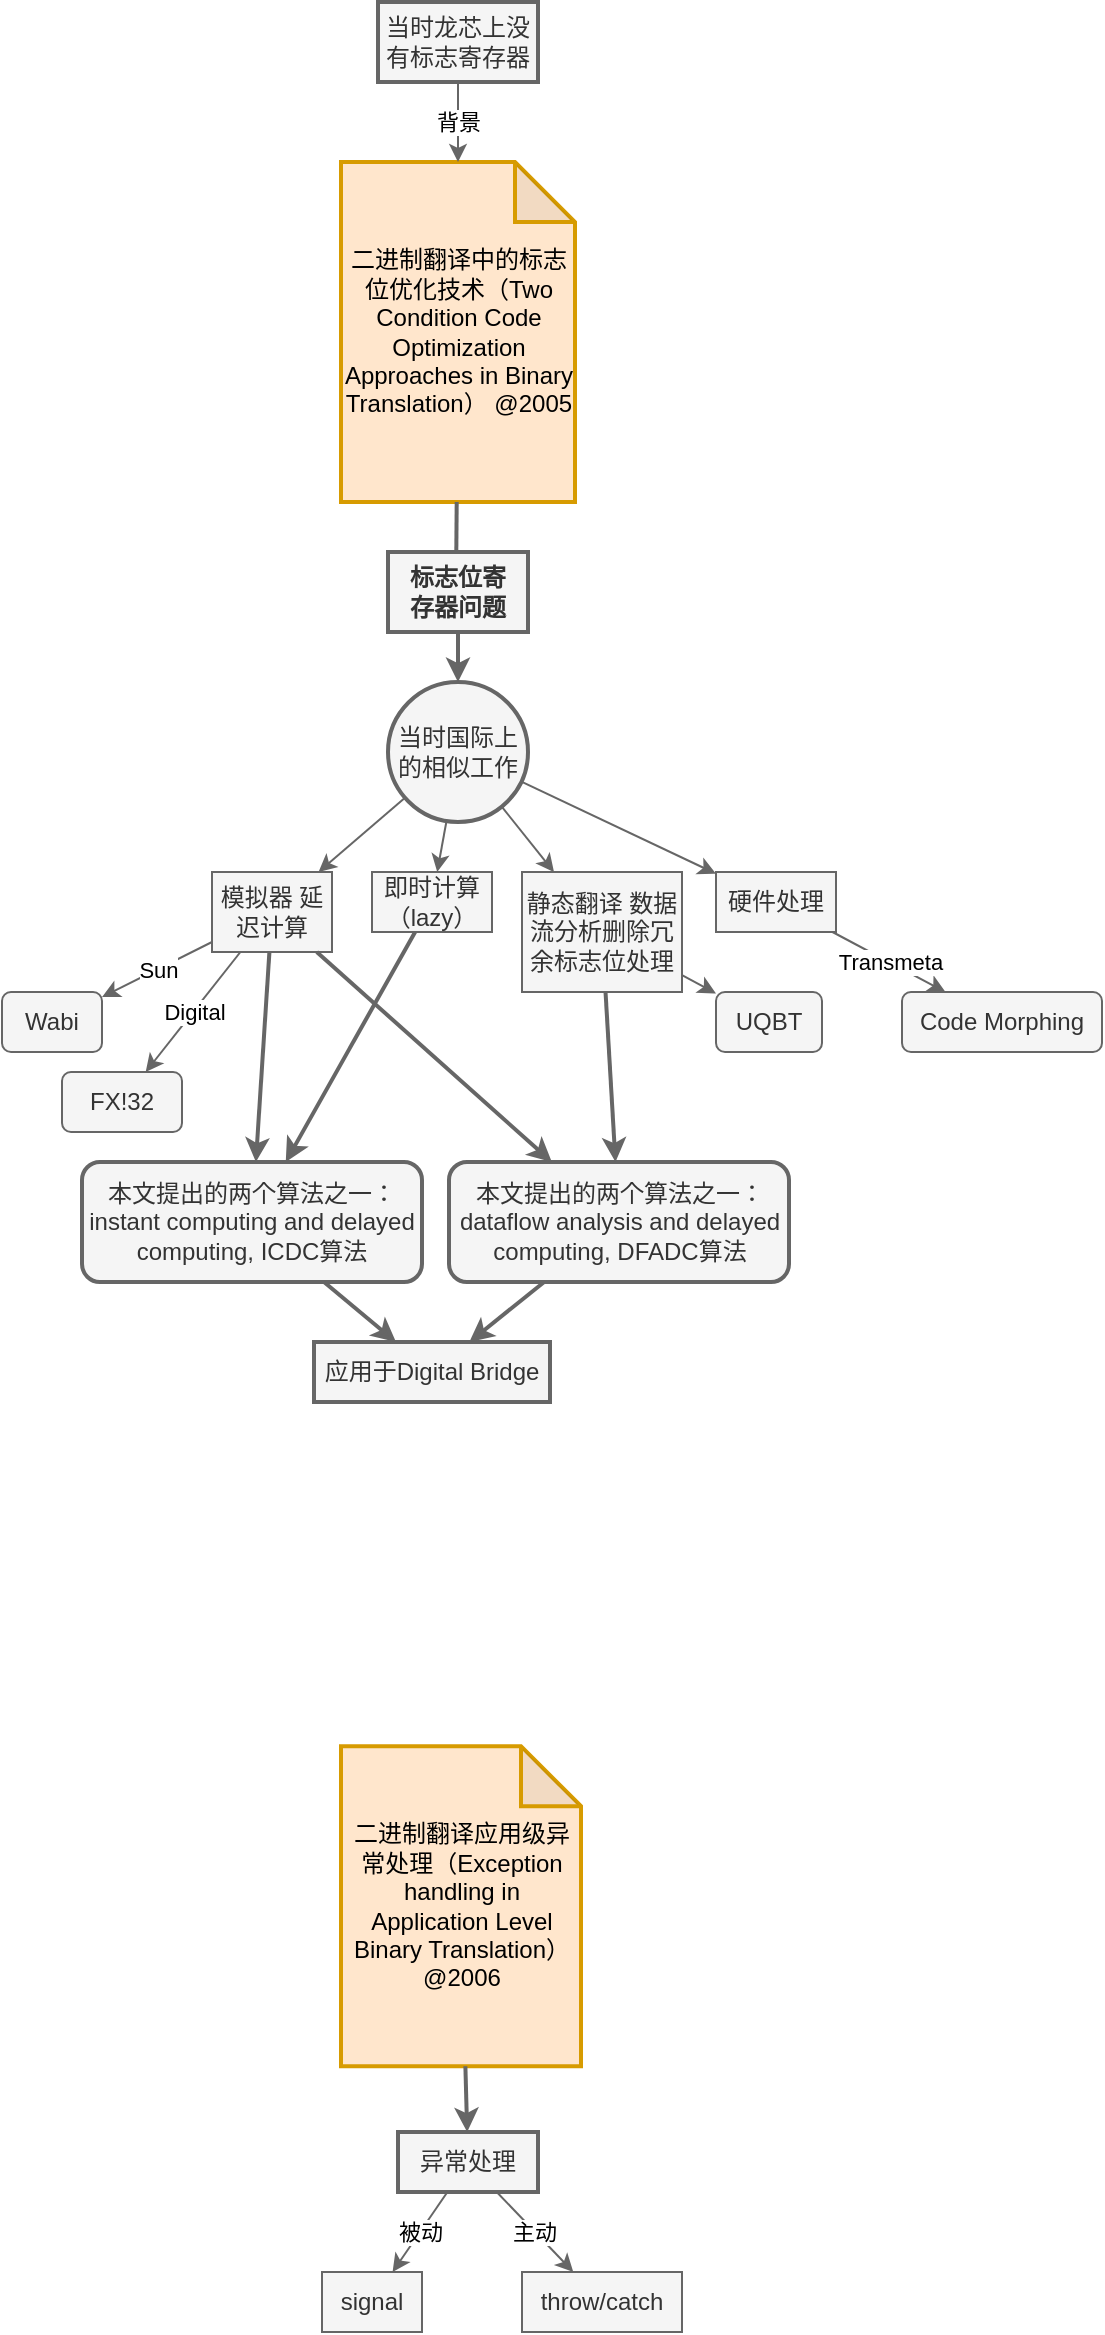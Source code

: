 <mxfile version="10.8.0" type="device"><diagram id="UtzprokI-0o660uVa7Cz" name="Page-1"><mxGraphModel dx="634" dy="1574" grid="1" gridSize="10" guides="1" tooltips="1" connect="1" arrows="1" fold="1" page="1" pageScale="1" pageWidth="827" pageHeight="1169" math="0" shadow="0"><root><mxCell id="0"/><mxCell id="1" parent="0"/><mxCell id="THvIhKgDU1ouRfP-oqbk-1" value="二进制翻译中的标志位优化技术（Two Condition Code Optimization Approaches in Binary Translation） @2005&lt;br&gt;" style="shape=note;whiteSpace=wrap;html=1;backgroundOutline=1;darkOpacity=0.05;fillColor=#ffe6cc;strokeColor=#d79b00;strokeWidth=2;" parent="1" vertex="1"><mxGeometry x="319.5" y="45" width="117" height="170" as="geometry"/></mxCell><mxCell id="THvIhKgDU1ouRfP-oqbk-2" value="当时龙芯上没有标志寄存器" style="rounded=0;whiteSpace=wrap;html=1;strokeWidth=2;fillColor=#f5f5f5;strokeColor=#666666;fontColor=#333333;" parent="1" vertex="1"><mxGeometry x="338" y="-35" width="80" height="40" as="geometry"/></mxCell><mxCell id="THvIhKgDU1ouRfP-oqbk-3" value="背景" style="endArrow=classic;html=1;fillColor=#f5f5f5;strokeColor=#666666;" parent="1" source="THvIhKgDU1ouRfP-oqbk-2" target="THvIhKgDU1ouRfP-oqbk-1" edge="1"><mxGeometry width="50" height="50" relative="1" as="geometry"><mxPoint x="480" y="125" as="sourcePoint"/><mxPoint x="530" y="75" as="targetPoint"/></mxGeometry></mxCell><mxCell id="THvIhKgDU1ouRfP-oqbk-4" value="当时国际上的相似工作" style="ellipse;whiteSpace=wrap;html=1;aspect=fixed;strokeWidth=2;fillColor=#f5f5f5;strokeColor=#666666;fontColor=#333333;" parent="1" vertex="1"><mxGeometry x="343" y="305" width="70" height="70" as="geometry"/></mxCell><mxCell id="THvIhKgDU1ouRfP-oqbk-5" value="" style="endArrow=classic;html=1;strokeWidth=2;fillColor=#f5f5f5;strokeColor=#666666;" parent="1" source="THvIhKgDU1ouRfP-oqbk-1" edge="1"><mxGeometry width="50" height="50" relative="1" as="geometry"><mxPoint x="430" y="340" as="sourcePoint"/><mxPoint x="377" y="260" as="targetPoint"/></mxGeometry></mxCell><mxCell id="THvIhKgDU1ouRfP-oqbk-6" value="FX!32" style="rounded=1;whiteSpace=wrap;html=1;strokeWidth=1;fillColor=#f5f5f5;strokeColor=#666666;fontColor=#333333;" parent="1" vertex="1"><mxGeometry x="180" y="500" width="60" height="30" as="geometry"/></mxCell><mxCell id="THvIhKgDU1ouRfP-oqbk-7" value="Wabi" style="rounded=1;whiteSpace=wrap;html=1;strokeWidth=1;fillColor=#f5f5f5;strokeColor=#666666;fontColor=#333333;" parent="1" vertex="1"><mxGeometry x="150" y="460" width="50" height="30" as="geometry"/></mxCell><mxCell id="THvIhKgDU1ouRfP-oqbk-8" value="Digital" style="endArrow=classic;html=1;strokeWidth=1;fillColor=#f5f5f5;strokeColor=#666666;" parent="1" source="THvIhKgDU1ouRfP-oqbk-10" target="THvIhKgDU1ouRfP-oqbk-6" edge="1"><mxGeometry width="50" height="50" relative="1" as="geometry"><mxPoint x="490" y="150" as="sourcePoint"/><mxPoint x="540" y="100" as="targetPoint"/></mxGeometry></mxCell><mxCell id="THvIhKgDU1ouRfP-oqbk-9" value="Sun" style="endArrow=classic;html=1;strokeWidth=1;fillColor=#f5f5f5;strokeColor=#666666;" parent="1" source="THvIhKgDU1ouRfP-oqbk-10" target="THvIhKgDU1ouRfP-oqbk-7" edge="1"><mxGeometry width="50" height="50" relative="1" as="geometry"><mxPoint x="590" y="310" as="sourcePoint"/><mxPoint x="640" y="260" as="targetPoint"/></mxGeometry></mxCell><mxCell id="THvIhKgDU1ouRfP-oqbk-10" value="模拟器 延迟计算" style="rounded=0;whiteSpace=wrap;html=1;strokeWidth=1;fillColor=#f5f5f5;strokeColor=#666666;fontColor=#333333;" parent="1" vertex="1"><mxGeometry x="255" y="400" width="60" height="40" as="geometry"/></mxCell><mxCell id="THvIhKgDU1ouRfP-oqbk-11" value="" style="endArrow=classic;html=1;strokeWidth=1;fillColor=#f5f5f5;strokeColor=#666666;" parent="1" source="THvIhKgDU1ouRfP-oqbk-4" target="THvIhKgDU1ouRfP-oqbk-10" edge="1"><mxGeometry width="50" height="50" relative="1" as="geometry"><mxPoint x="510" y="340" as="sourcePoint"/><mxPoint x="560" y="290" as="targetPoint"/></mxGeometry></mxCell><mxCell id="THvIhKgDU1ouRfP-oqbk-12" value="静态翻译 数据流分析删除冗余标志位处理" style="rounded=0;whiteSpace=wrap;html=1;strokeWidth=1;fillColor=#f5f5f5;strokeColor=#666666;fontColor=#333333;" parent="1" vertex="1"><mxGeometry x="410" y="400" width="80" height="60" as="geometry"/></mxCell><mxCell id="THvIhKgDU1ouRfP-oqbk-13" value="" style="endArrow=classic;html=1;strokeWidth=1;fillColor=#f5f5f5;strokeColor=#666666;" parent="1" source="THvIhKgDU1ouRfP-oqbk-4" target="THvIhKgDU1ouRfP-oqbk-12" edge="1"><mxGeometry width="50" height="50" relative="1" as="geometry"><mxPoint x="510" y="360" as="sourcePoint"/><mxPoint x="560" y="310" as="targetPoint"/></mxGeometry></mxCell><mxCell id="THvIhKgDU1ouRfP-oqbk-14" value="UQBT" style="rounded=1;whiteSpace=wrap;html=1;strokeWidth=1;fillColor=#f5f5f5;strokeColor=#666666;fontColor=#333333;" parent="1" vertex="1"><mxGeometry x="507" y="460" width="53" height="30" as="geometry"/></mxCell><mxCell id="THvIhKgDU1ouRfP-oqbk-15" value="" style="endArrow=classic;html=1;strokeWidth=1;fillColor=#f5f5f5;strokeColor=#666666;" parent="1" source="THvIhKgDU1ouRfP-oqbk-12" target="THvIhKgDU1ouRfP-oqbk-14" edge="1"><mxGeometry width="50" height="50" relative="1" as="geometry"><mxPoint x="660" y="340" as="sourcePoint"/><mxPoint x="710" y="290" as="targetPoint"/></mxGeometry></mxCell><mxCell id="THvIhKgDU1ouRfP-oqbk-16" value="硬件处理" style="rounded=0;whiteSpace=wrap;html=1;strokeWidth=1;fillColor=#f5f5f5;strokeColor=#666666;fontColor=#333333;" parent="1" vertex="1"><mxGeometry x="507" y="400" width="60" height="30" as="geometry"/></mxCell><mxCell id="THvIhKgDU1ouRfP-oqbk-17" value="" style="endArrow=classic;html=1;strokeWidth=1;fillColor=#f5f5f5;strokeColor=#666666;" parent="1" source="THvIhKgDU1ouRfP-oqbk-4" target="THvIhKgDU1ouRfP-oqbk-16" edge="1"><mxGeometry width="50" height="50" relative="1" as="geometry"><mxPoint x="530" y="360" as="sourcePoint"/><mxPoint x="580" y="310" as="targetPoint"/></mxGeometry></mxCell><mxCell id="THvIhKgDU1ouRfP-oqbk-18" value="Code Morphing" style="rounded=1;whiteSpace=wrap;html=1;strokeWidth=1;fillColor=#f5f5f5;strokeColor=#666666;fontColor=#333333;" parent="1" vertex="1"><mxGeometry x="600" y="460" width="100" height="30" as="geometry"/></mxCell><mxCell id="THvIhKgDU1ouRfP-oqbk-19" value="Transmeta" style="endArrow=classic;html=1;strokeWidth=1;fillColor=#f5f5f5;strokeColor=#666666;" parent="1" source="THvIhKgDU1ouRfP-oqbk-16" target="THvIhKgDU1ouRfP-oqbk-18" edge="1"><mxGeometry width="50" height="50" relative="1" as="geometry"><mxPoint x="510" y="370" as="sourcePoint"/><mxPoint x="560" y="320" as="targetPoint"/></mxGeometry></mxCell><mxCell id="THvIhKgDU1ouRfP-oqbk-21" value="即时计算&lt;br&gt;（lazy）&lt;br&gt;" style="rounded=0;whiteSpace=wrap;html=1;strokeWidth=1;fillColor=#f5f5f5;strokeColor=#666666;fontColor=#333333;" parent="1" vertex="1"><mxGeometry x="335" y="400" width="60" height="30" as="geometry"/></mxCell><mxCell id="THvIhKgDU1ouRfP-oqbk-22" value="" style="endArrow=classic;html=1;strokeWidth=2;fillColor=#f5f5f5;strokeColor=#666666;" parent="1" source="THvIhKgDU1ouRfP-oqbk-21" target="THvIhKgDU1ouRfP-oqbk-25" edge="1"><mxGeometry width="50" height="50" relative="1" as="geometry"><mxPoint x="480" y="120" as="sourcePoint"/><mxPoint x="530" y="70" as="targetPoint"/></mxGeometry></mxCell><mxCell id="THvIhKgDU1ouRfP-oqbk-23" value="" style="endArrow=classic;html=1;strokeWidth=2;fillColor=#f5f5f5;strokeColor=#666666;" parent="1" source="THvIhKgDU1ouRfP-oqbk-10" target="THvIhKgDU1ouRfP-oqbk-25" edge="1"><mxGeometry width="50" height="50" relative="1" as="geometry"><mxPoint x="550" y="120" as="sourcePoint"/><mxPoint x="570" y="70" as="targetPoint"/></mxGeometry></mxCell><mxCell id="THvIhKgDU1ouRfP-oqbk-25" value="本文提出的两个算法之一：instant computing and delayed computing, ICDC算法" style="rounded=1;whiteSpace=wrap;html=1;strokeWidth=2;fillColor=#f5f5f5;strokeColor=#666666;fontColor=#333333;" parent="1" vertex="1"><mxGeometry x="190" y="545" width="170" height="60" as="geometry"/></mxCell><mxCell id="THvIhKgDU1ouRfP-oqbk-26" value="本文提出的两个算法之一：dataflow analysis and delayed computing, DFADC算法" style="rounded=1;whiteSpace=wrap;html=1;strokeWidth=2;fillColor=#f5f5f5;strokeColor=#666666;fontColor=#333333;" parent="1" vertex="1"><mxGeometry x="373.5" y="545" width="170" height="60" as="geometry"/></mxCell><mxCell id="THvIhKgDU1ouRfP-oqbk-27" value="" style="endArrow=classic;html=1;strokeWidth=2;fillColor=#f5f5f5;strokeColor=#666666;" parent="1" source="THvIhKgDU1ouRfP-oqbk-12" target="THvIhKgDU1ouRfP-oqbk-26" edge="1"><mxGeometry width="50" height="50" relative="1" as="geometry"><mxPoint x="470" y="480" as="sourcePoint"/><mxPoint x="520" y="430" as="targetPoint"/></mxGeometry></mxCell><mxCell id="THvIhKgDU1ouRfP-oqbk-28" value="" style="endArrow=classic;html=1;strokeWidth=2;fillColor=#f5f5f5;strokeColor=#666666;" parent="1" source="THvIhKgDU1ouRfP-oqbk-10" target="THvIhKgDU1ouRfP-oqbk-26" edge="1"><mxGeometry width="50" height="50" relative="1" as="geometry"><mxPoint x="480" y="500" as="sourcePoint"/><mxPoint x="530" y="450" as="targetPoint"/></mxGeometry></mxCell><mxCell id="THvIhKgDU1ouRfP-oqbk-29" value="" style="endArrow=classic;html=1;strokeWidth=1;fillColor=#f5f5f5;strokeColor=#666666;" parent="1" source="THvIhKgDU1ouRfP-oqbk-4" target="THvIhKgDU1ouRfP-oqbk-21" edge="1"><mxGeometry width="50" height="50" relative="1" as="geometry"><mxPoint x="390" y="340" as="sourcePoint"/><mxPoint x="440" y="290" as="targetPoint"/></mxGeometry></mxCell><mxCell id="THvIhKgDU1ouRfP-oqbk-31" value="应用于Digital Bridge" style="rounded=0;whiteSpace=wrap;html=1;strokeWidth=2;fillColor=#f5f5f5;strokeColor=#666666;fontColor=#333333;" parent="1" vertex="1"><mxGeometry x="306" y="635" width="118" height="30" as="geometry"/></mxCell><mxCell id="THvIhKgDU1ouRfP-oqbk-33" value="" style="endArrow=classic;html=1;strokeWidth=2;fillColor=#f5f5f5;strokeColor=#666666;" parent="1" source="THvIhKgDU1ouRfP-oqbk-25" target="THvIhKgDU1ouRfP-oqbk-31" edge="1"><mxGeometry width="50" height="50" relative="1" as="geometry"><mxPoint x="180" y="670" as="sourcePoint"/><mxPoint x="230" y="620" as="targetPoint"/></mxGeometry></mxCell><mxCell id="THvIhKgDU1ouRfP-oqbk-34" value="" style="endArrow=classic;html=1;strokeWidth=2;fillColor=#f5f5f5;strokeColor=#666666;" parent="1" source="THvIhKgDU1ouRfP-oqbk-26" target="THvIhKgDU1ouRfP-oqbk-31" edge="1"><mxGeometry width="50" height="50" relative="1" as="geometry"><mxPoint x="190" y="700" as="sourcePoint"/><mxPoint x="240" y="650" as="targetPoint"/></mxGeometry></mxCell><mxCell id="kJzE8peVj4eOnBjqtijm-1" value="二进制翻译应用级异常处理（Exception handling in Application Level Binary Translation）@2006" style="shape=note;whiteSpace=wrap;html=1;backgroundOutline=1;darkOpacity=0.05;fillColor=#ffe6cc;strokeColor=#d79b00;strokeWidth=2;" vertex="1" parent="1"><mxGeometry x="319.5" y="837.101" width="120" height="160" as="geometry"/></mxCell><mxCell id="kJzE8peVj4eOnBjqtijm-2" value="&lt;b&gt;标志位寄&lt;br&gt;存器问题&lt;/b&gt;" style="rounded=0;whiteSpace=wrap;html=1;strokeWidth=2;fillColor=#f5f5f5;strokeColor=#666666;fontColor=#333333;" vertex="1" parent="1"><mxGeometry x="343" y="240" width="70" height="40" as="geometry"/></mxCell><mxCell id="kJzE8peVj4eOnBjqtijm-3" value="" style="endArrow=classic;html=1;strokeWidth=2;fillColor=#f5f5f5;strokeColor=#666666;" edge="1" parent="1" source="kJzE8peVj4eOnBjqtijm-2" target="THvIhKgDU1ouRfP-oqbk-4"><mxGeometry width="50" height="50" relative="1" as="geometry"><mxPoint x="450" y="310" as="sourcePoint"/><mxPoint x="500" y="260" as="targetPoint"/></mxGeometry></mxCell><mxCell id="kJzE8peVj4eOnBjqtijm-4" value="异常处理" style="rounded=0;whiteSpace=wrap;html=1;strokeWidth=2;fillColor=#f5f5f5;strokeColor=#666666;fontColor=#333333;" vertex="1" parent="1"><mxGeometry x="348" y="1030" width="70" height="30" as="geometry"/></mxCell><mxCell id="kJzE8peVj4eOnBjqtijm-5" value="" style="endArrow=classic;html=1;strokeWidth=2;fillColor=#f5f5f5;strokeColor=#666666;" edge="1" parent="1" source="kJzE8peVj4eOnBjqtijm-1" target="kJzE8peVj4eOnBjqtijm-4"><mxGeometry width="50" height="50" relative="1" as="geometry"><mxPoint x="200" y="1120" as="sourcePoint"/><mxPoint x="250" y="1070" as="targetPoint"/></mxGeometry></mxCell><mxCell id="kJzE8peVj4eOnBjqtijm-6" value="signal" style="rounded=0;whiteSpace=wrap;html=1;strokeWidth=1;fillColor=#f5f5f5;strokeColor=#666666;fontColor=#333333;" vertex="1" parent="1"><mxGeometry x="310" y="1100" width="50" height="30" as="geometry"/></mxCell><mxCell id="kJzE8peVj4eOnBjqtijm-7" value="throw/catch" style="rounded=0;whiteSpace=wrap;html=1;strokeWidth=1;fillColor=#f5f5f5;strokeColor=#666666;fontColor=#333333;" vertex="1" parent="1"><mxGeometry x="410" y="1100" width="80" height="30" as="geometry"/></mxCell><mxCell id="kJzE8peVj4eOnBjqtijm-8" value="被动" style="endArrow=classic;html=1;strokeWidth=1;fillColor=#f5f5f5;strokeColor=#666666;" edge="1" parent="1" source="kJzE8peVj4eOnBjqtijm-4" target="kJzE8peVj4eOnBjqtijm-6"><mxGeometry width="50" height="50" relative="1" as="geometry"><mxPoint x="230" y="1070" as="sourcePoint"/><mxPoint x="280" y="1020" as="targetPoint"/></mxGeometry></mxCell><mxCell id="kJzE8peVj4eOnBjqtijm-9" value="主动" style="endArrow=classic;html=1;strokeWidth=1;fillColor=#f5f5f5;strokeColor=#666666;" edge="1" parent="1" source="kJzE8peVj4eOnBjqtijm-4" target="kJzE8peVj4eOnBjqtijm-7"><mxGeometry width="50" height="50" relative="1" as="geometry"><mxPoint x="460" y="1060" as="sourcePoint"/><mxPoint x="510" y="1010" as="targetPoint"/></mxGeometry></mxCell></root></mxGraphModel></diagram></mxfile>